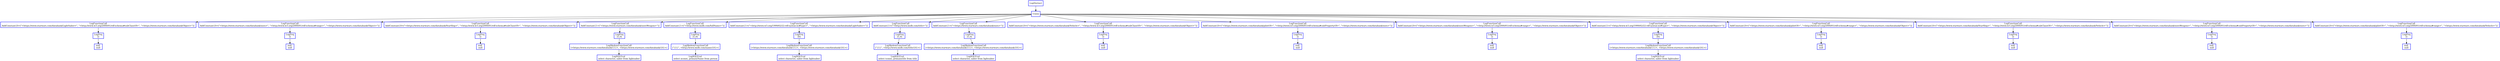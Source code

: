 digraph  g{
node [shape=rectangle, color=black, fontcolor=black, style=bold]
0 [label="LogDistinct" , color = blue] ; 
1 [label="Union", color = blue] ; 
0 -> 1 ; 
2 [label="LogFunctionCall
AddConstant{0=(\"<https://www.starwars.com/databank/LightSaber>\", \"<http://www.w3.org/2000/01/rdf-schema#subClassOf>\", \"<https://www.starwars.com/databank/Object>\")}" , color = blue] ; 
1 -> 2 ; 
3 [label="LogProj
[]" , color = blue] ; 
2 -> 3 ; 
4 [label="null 
null", color = blue] ; 
3 -> 4 ; 
6 [label="LogFunctionCall
AddConstant{0=(\"<https://www.starwars.com/databank/uses>\", \"<http://www.w3.org/2000/01/rdf-schema#range>\", \"<https://www.starwars.com/databank/Object>\")}" , color = blue] ; 
1 -> 6 ; 
7 [label="LogProj
[]" , color = blue] ; 
6 -> 7 ; 
8 [label="null 
null", color = blue] ; 
7 -> 8 ; 
10 [label="LogFunctionCall
AddConstant{0=(\"<https://www.starwars.com/databank/StarShip>\", \"<http://www.w3.org/2000/01/rdf-schema#subClassOf>\", \"<https://www.starwars.com/databank/Object>\")}" , color = blue] ; 
1 -> 10 ; 
11 [label="LogProj
[]" , color = blue] ; 
10 -> 11 ; 
12 [label="null 
null", color = blue] ; 
11 -> 12 ; 
14 [label="LogFunctionCall
AddConstant{1=(\"<https://www.starwars.com/databank/usesWeapon>\")}" , color = blue] ; 
1 -> 14 ; 
15 [label="LogProj
[1,0]" , color = blue] ; 
14 -> 15 ; 
16 [label="LogSkolemFunctionCall
(<https://www.starwars.com/databank/{1}>, <https://www.starwars.com/databank/{0}>)" , color = blue] ; 
15 -> 16 ; 
17 [label="LogSQLEval 
select character, saber from lightsaber", color = blue] ; 
16 -> 17 ; 
19 [label="LogFunctionCall
AddConstant{1=(\"<http://www.imdb.com/fullName>\")}" , color = blue] ; 
1 -> 19 ; 
20 [label="LogProj
[1,0]" , color = blue] ; 
19 -> 20 ; 
21 [label="LogSkolemFunctionCall
(\"{1}\", <http://www.imdb.com/name/{0}>)" , color = blue] ; 
20 -> 21 ; 
22 [label="LogSQLEval 
select nconst, primaryName from person", color = blue] ; 
21 -> 22 ; 
24 [label="LogFunctionCall
AddConstant{1=(\"<http://www.w3.org/1999/02/22-rdf-syntax-ns#type>\", \"<https://www.starwars.com/databank/LightSaber>\")}" , color = blue] ; 
1 -> 24 ; 
25 [label="LogProj
[0]" , color = blue] ; 
24 -> 25 ; 
26 [label="LogSkolemFunctionCall
(<https://www.starwars.com/databank/{1}>, <https://www.starwars.com/databank/{0}>)" , color = blue] ; 
25 -> 26 ; 
27 [label="LogSQLEval 
select character, saber from lightsaber", color = blue] ; 
26 -> 27 ; 
29 [label="LogFunctionCall
AddConstant{1=(\"<http://www.imdb.com/title>\")}" , color = blue] ; 
1 -> 29 ; 
30 [label="LogProj
[1,0]" , color = blue] ; 
29 -> 30 ; 
31 [label="LogSkolemFunctionCall
(\"{1}\", <http://www.imdb.com/title/{0}>)" , color = blue] ; 
30 -> 31 ; 
32 [label="LogSQLEval 
select tconst, primarytitle from title", color = blue] ; 
31 -> 32 ; 
34 [label="LogFunctionCall
AddConstant{1=(\"<https://www.starwars.com/databank/uses>\")}" , color = blue] ; 
1 -> 34 ; 
35 [label="LogProj
[1,0]" , color = blue] ; 
34 -> 35 ; 
36 [label="LogSkolemFunctionCall
(<https://www.starwars.com/databank/{1}>, <https://www.starwars.com/databank/{0}>)" , color = blue] ; 
35 -> 36 ; 
37 [label="LogSQLEval 
select character, saber from lightsaber", color = blue] ; 
36 -> 37 ; 
39 [label="LogFunctionCall
AddConstant{0=(\"<https://www.starwars.com/databank/Vehicle>\", \"<http://www.w3.org/2000/01/rdf-schema#subClassOf>\", \"<https://www.starwars.com/databank/Object>\")}" , color = blue] ; 
1 -> 39 ; 
40 [label="LogProj
[]" , color = blue] ; 
39 -> 40 ; 
41 [label="null 
null", color = blue] ; 
40 -> 41 ; 
43 [label="LogFunctionCall
AddConstant{0=(\"<https://www.starwars.com/databank/pilotOf>\", \"<http://www.w3.org/2000/01/rdf-schema#subPropertyOf>\", \"<https://www.starwars.com/databank/uses>\")}" , color = blue] ; 
1 -> 43 ; 
44 [label="LogProj
[]" , color = blue] ; 
43 -> 44 ; 
45 [label="null 
null", color = blue] ; 
44 -> 45 ; 
47 [label="LogFunctionCall
AddConstant{0=(\"<https://www.starwars.com/databank/usesWeapon>\", \"<http://www.w3.org/2000/01/rdf-schema#range>\", \"<https://www.starwars.com/databank/Object>\")}" , color = blue] ; 
1 -> 47 ; 
48 [label="LogProj
[]" , color = blue] ; 
47 -> 48 ; 
49 [label="null 
null", color = blue] ; 
48 -> 49 ; 
51 [label="LogFunctionCall
AddConstant{1=(\"<http://www.w3.org/1999/02/22-rdf-syntax-ns#type>\", \"<https://www.starwars.com/databank/Object>\")}" , color = blue] ; 
1 -> 51 ; 
52 [label="LogProj
[0]" , color = blue] ; 
51 -> 52 ; 
53 [label="LogSkolemFunctionCall
(<https://www.starwars.com/databank/{1}>, <https://www.starwars.com/databank/{0}>)" , color = blue] ; 
52 -> 53 ; 
54 [label="LogSQLEval 
select character, saber from lightsaber", color = blue] ; 
53 -> 54 ; 
56 [label="LogFunctionCall
AddConstant{0=(\"<https://www.starwars.com/databank/pilotOf>\", \"<http://www.w3.org/2000/01/rdf-schema#range>\", \"<https://www.starwars.com/databank/Object>\")}" , color = blue] ; 
1 -> 56 ; 
57 [label="LogProj
[]" , color = blue] ; 
56 -> 57 ; 
58 [label="null 
null", color = blue] ; 
57 -> 58 ; 
60 [label="LogFunctionCall
AddConstant{0=(\"<https://www.starwars.com/databank/StarShip>\", \"<http://www.w3.org/2000/01/rdf-schema#subClassOf>\", \"<https://www.starwars.com/databank/Vehicle>\")}" , color = blue] ; 
1 -> 60 ; 
61 [label="LogProj
[]" , color = blue] ; 
60 -> 61 ; 
62 [label="null 
null", color = blue] ; 
61 -> 62 ; 
64 [label="LogFunctionCall
AddConstant{0=(\"<https://www.starwars.com/databank/usesWeapon>\", \"<http://www.w3.org/2000/01/rdf-schema#subPropertyOf>\", \"<https://www.starwars.com/databank/uses>\")}" , color = blue] ; 
1 -> 64 ; 
65 [label="LogProj
[]" , color = blue] ; 
64 -> 65 ; 
66 [label="null 
null", color = blue] ; 
65 -> 66 ; 
68 [label="LogFunctionCall
AddConstant{0=(\"<https://www.starwars.com/databank/pilotOf>\", \"<http://www.w3.org/2000/01/rdf-schema#range>\", \"<https://www.starwars.com/databank/Vehicle>\")}" , color = blue] ; 
1 -> 68 ; 
69 [label="LogProj
[]" , color = blue] ; 
68 -> 69 ; 
70 [label="null 
null", color = blue] ; 
69 -> 70 ; 
}

